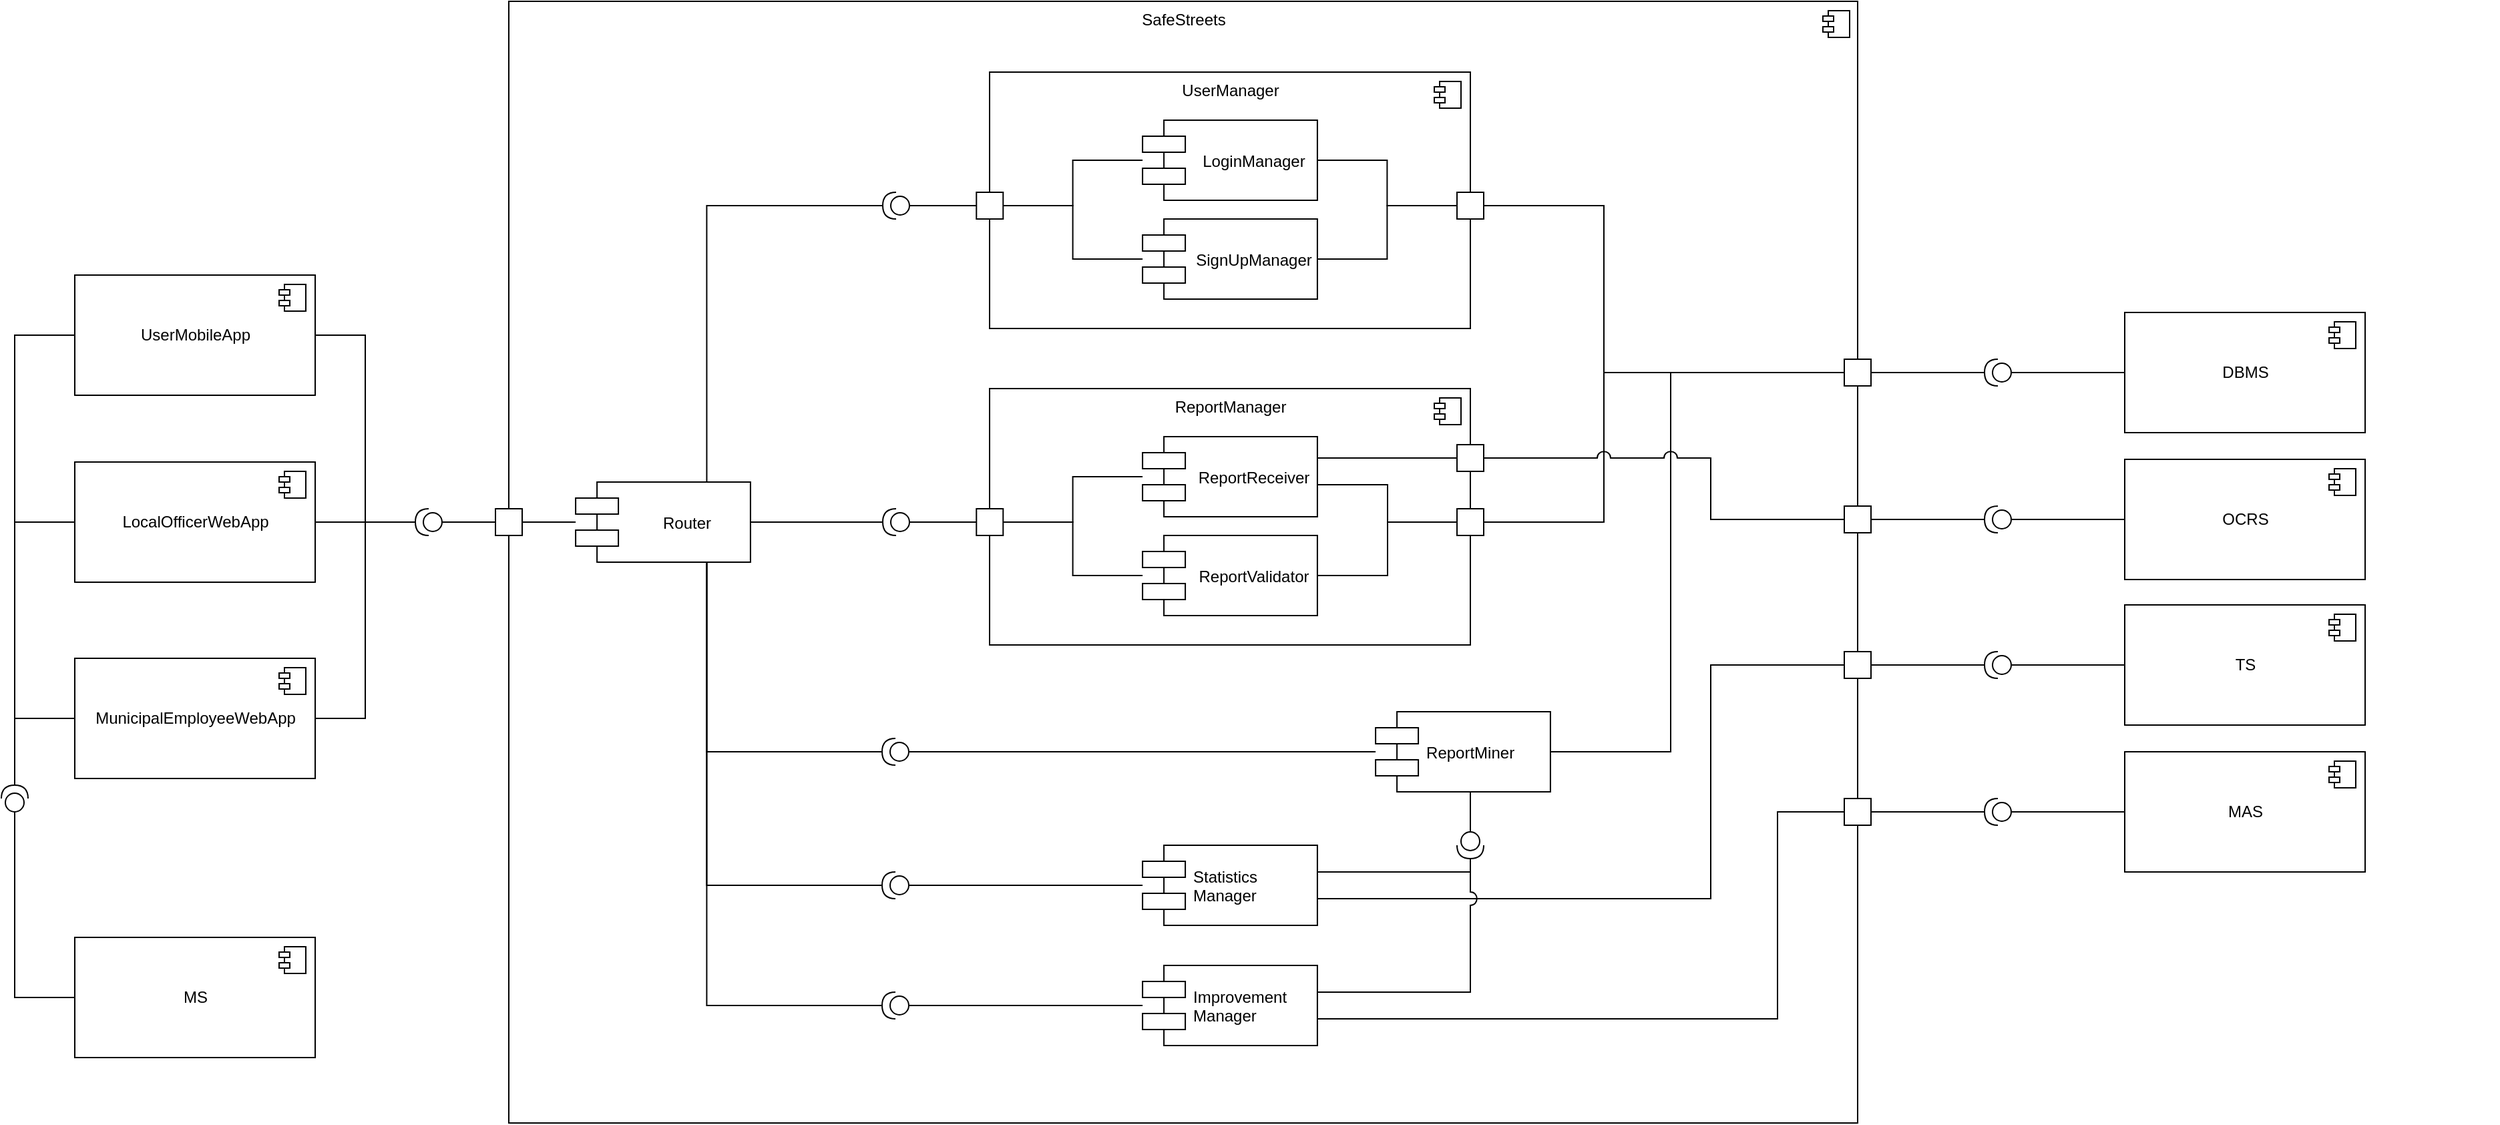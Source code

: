 <mxfile version="12.2.9" type="github" pages="1">
  <diagram id="ICdfpJFsuThwmuI50rdp" name="Page-1">
    <mxGraphModel dx="2416" dy="1314" grid="1" gridSize="10" guides="1" tooltips="1" connect="1" arrows="1" fold="1" page="1" pageScale="1" pageWidth="850" pageHeight="1100" math="0" shadow="0">
      <root>
        <mxCell id="0"/>
        <mxCell id="1" parent="0"/>
        <mxCell id="Rg6xezFzuOhrAB8FiAtQ-181" style="edgeStyle=orthogonalEdgeStyle;rounded=0;orthogonalLoop=1;jettySize=auto;html=1;entryX=1;entryY=0.5;entryDx=0;entryDy=0;entryPerimeter=0;endArrow=none;endFill=0;startArrow=none;startFill=0;exitX=1;exitY=0.5;exitDx=0;exitDy=0;" parent="1" source="f9F8cFvLClXmry9gnk70-10" target="Rg6xezFzuOhrAB8FiAtQ-190" edge="1">
          <mxGeometry relative="1" as="geometry">
            <mxPoint x="320" y="318" as="sourcePoint"/>
            <mxPoint x="460" y="433" as="targetPoint"/>
          </mxGeometry>
        </mxCell>
        <mxCell id="Rg6xezFzuOhrAB8FiAtQ-186" style="edgeStyle=orthogonalEdgeStyle;rounded=0;orthogonalLoop=1;jettySize=auto;html=1;entryX=1;entryY=0.5;entryDx=0;entryDy=0;entryPerimeter=0;startArrow=none;startFill=0;endArrow=none;endFill=0;exitX=1;exitY=0.5;exitDx=0;exitDy=0;" parent="1" source="f9F8cFvLClXmry9gnk70-13" target="Rg6xezFzuOhrAB8FiAtQ-190" edge="1">
          <mxGeometry relative="1" as="geometry">
            <mxPoint x="320" y="433" as="sourcePoint"/>
            <mxPoint x="460" y="433" as="targetPoint"/>
          </mxGeometry>
        </mxCell>
        <mxCell id="Rg6xezFzuOhrAB8FiAtQ-187" style="edgeStyle=orthogonalEdgeStyle;rounded=0;orthogonalLoop=1;jettySize=auto;html=1;entryX=1;entryY=0.5;entryDx=0;entryDy=0;entryPerimeter=0;startArrow=none;startFill=0;endArrow=none;endFill=0;exitX=1;exitY=0.5;exitDx=0;exitDy=0;" parent="1" source="f9F8cFvLClXmry9gnk70-15" target="Rg6xezFzuOhrAB8FiAtQ-190" edge="1">
          <mxGeometry relative="1" as="geometry">
            <mxPoint x="320" y="549" as="sourcePoint"/>
            <mxPoint x="460" y="433" as="targetPoint"/>
          </mxGeometry>
        </mxCell>
        <mxCell id="Rg6xezFzuOhrAB8FiAtQ-190" value="" style="shape=providedRequiredInterface;html=1;verticalLabelPosition=bottom;rotation=-180;" parent="1" vertex="1">
          <mxGeometry x="490" y="478" width="20" height="20" as="geometry"/>
        </mxCell>
        <mxCell id="f9F8cFvLClXmry9gnk70-8" value="SafeStreets" style="html=1;verticalAlign=top;" parent="1" vertex="1">
          <mxGeometry x="560" y="98" width="1010" height="840" as="geometry"/>
        </mxCell>
        <mxCell id="t4dxVVUfDJno4B-P36dR-26" style="edgeStyle=orthogonalEdgeStyle;rounded=0;orthogonalLoop=1;jettySize=auto;html=1;entryX=0;entryY=0.5;entryDx=0;entryDy=0;entryPerimeter=0;endArrow=none;endFill=0;" parent="1" source="t4dxVVUfDJno4B-P36dR-24" target="Rg6xezFzuOhrAB8FiAtQ-190" edge="1">
          <mxGeometry relative="1" as="geometry"/>
        </mxCell>
        <mxCell id="t4dxVVUfDJno4B-P36dR-24" value="" style="whiteSpace=wrap;html=1;aspect=fixed;" parent="1" vertex="1">
          <mxGeometry x="550" y="478" width="20" height="20" as="geometry"/>
        </mxCell>
        <mxCell id="t4dxVVUfDJno4B-P36dR-27" value="" style="shape=component;jettyWidth=8;jettyHeight=4;" parent="1" vertex="1">
          <mxGeometry x="1544" y="105" width="20" height="20" as="geometry">
            <mxPoint x="-27" y="7" as="offset"/>
          </mxGeometry>
        </mxCell>
        <mxCell id="t4dxVVUfDJno4B-P36dR-32" value="" style="group;verticalAlign=middle;" parent="1" vertex="1" connectable="0">
          <mxGeometry x="840" y="151" width="440" height="192" as="geometry"/>
        </mxCell>
        <mxCell id="t4dxVVUfDJno4B-P36dR-6" value="" style="shape=providedRequiredInterface;html=1;verticalLabelPosition=bottom;rotation=180;" parent="t4dxVVUfDJno4B-P36dR-32" vertex="1">
          <mxGeometry y="90" width="20" height="20" as="geometry"/>
        </mxCell>
        <mxCell id="t4dxVVUfDJno4B-P36dR-31" style="edgeStyle=orthogonalEdgeStyle;rounded=0;orthogonalLoop=1;jettySize=auto;html=1;entryX=0;entryY=0.5;entryDx=0;entryDy=0;entryPerimeter=0;endArrow=none;endFill=0;" parent="t4dxVVUfDJno4B-P36dR-32" source="t4dxVVUfDJno4B-P36dR-3" target="t4dxVVUfDJno4B-P36dR-6" edge="1">
          <mxGeometry relative="1" as="geometry"/>
        </mxCell>
        <mxCell id="t4dxVVUfDJno4B-P36dR-1" value="UserManager" style="html=1;verticalAlign=top;" parent="t4dxVVUfDJno4B-P36dR-32" vertex="1">
          <mxGeometry x="80" width="360" height="192" as="geometry"/>
        </mxCell>
        <mxCell id="t4dxVVUfDJno4B-P36dR-2" value="" style="shape=component;jettyWidth=8;jettyHeight=4;" parent="t4dxVVUfDJno4B-P36dR-32" vertex="1">
          <mxGeometry x="1" width="20" height="20" relative="1" as="geometry">
            <mxPoint x="-27" y="7" as="offset"/>
          </mxGeometry>
        </mxCell>
        <mxCell id="t4dxVVUfDJno4B-P36dR-4" style="edgeStyle=orthogonalEdgeStyle;rounded=0;orthogonalLoop=1;jettySize=auto;html=1;entryX=1;entryY=0.5;entryDx=0;entryDy=0;endArrow=none;endFill=0;" parent="t4dxVVUfDJno4B-P36dR-32" source="f9F8cFvLClXmry9gnk70-27" target="t4dxVVUfDJno4B-P36dR-3" edge="1">
          <mxGeometry relative="1" as="geometry"/>
        </mxCell>
        <mxCell id="f9F8cFvLClXmry9gnk70-27" value="LoginManager" style="shape=component;align=center;spacingLeft=36;" parent="t4dxVVUfDJno4B-P36dR-32" vertex="1">
          <mxGeometry x="194.545" y="36" width="130.909" height="60" as="geometry"/>
        </mxCell>
        <mxCell id="t4dxVVUfDJno4B-P36dR-5" style="edgeStyle=orthogonalEdgeStyle;rounded=0;orthogonalLoop=1;jettySize=auto;html=1;entryX=1;entryY=0.5;entryDx=0;entryDy=0;endArrow=none;endFill=0;" parent="t4dxVVUfDJno4B-P36dR-32" source="f9F8cFvLClXmry9gnk70-28" target="t4dxVVUfDJno4B-P36dR-3" edge="1">
          <mxGeometry relative="1" as="geometry"/>
        </mxCell>
        <mxCell id="f9F8cFvLClXmry9gnk70-28" value="SignUpManager" style="shape=component;align=center;spacingLeft=36;" parent="t4dxVVUfDJno4B-P36dR-32" vertex="1">
          <mxGeometry x="194.545" y="110" width="130.909" height="60" as="geometry"/>
        </mxCell>
        <mxCell id="t4dxVVUfDJno4B-P36dR-3" value="" style="whiteSpace=wrap;html=1;aspect=fixed;" parent="t4dxVVUfDJno4B-P36dR-32" vertex="1">
          <mxGeometry x="70.143" y="90" width="20" height="20" as="geometry"/>
        </mxCell>
        <mxCell id="t4dxVVUfDJno4B-P36dR-100" style="edgeStyle=orthogonalEdgeStyle;rounded=0;jumpStyle=none;orthogonalLoop=1;jettySize=auto;html=1;entryX=0;entryY=0.5;entryDx=0;entryDy=0;endArrow=none;endFill=0;" parent="1" source="t4dxVVUfDJno4B-P36dR-20" target="t4dxVVUfDJno4B-P36dR-28" edge="1">
          <mxGeometry relative="1" as="geometry">
            <Array as="points">
              <mxPoint x="1380" y="251"/>
              <mxPoint x="1380" y="376"/>
            </Array>
          </mxGeometry>
        </mxCell>
        <mxCell id="t4dxVVUfDJno4B-P36dR-20" value="" style="whiteSpace=wrap;html=1;aspect=fixed;" parent="1" vertex="1">
          <mxGeometry x="1270" y="241" width="20" height="20" as="geometry"/>
        </mxCell>
        <mxCell id="t4dxVVUfDJno4B-P36dR-21" style="edgeStyle=orthogonalEdgeStyle;rounded=0;orthogonalLoop=1;jettySize=auto;html=1;entryX=0;entryY=0.5;entryDx=0;entryDy=0;endArrow=none;endFill=0;" parent="1" source="f9F8cFvLClXmry9gnk70-27" target="t4dxVVUfDJno4B-P36dR-20" edge="1">
          <mxGeometry relative="1" as="geometry"/>
        </mxCell>
        <mxCell id="t4dxVVUfDJno4B-P36dR-22" style="edgeStyle=orthogonalEdgeStyle;rounded=0;orthogonalLoop=1;jettySize=auto;html=1;entryX=0;entryY=0.5;entryDx=0;entryDy=0;endArrow=none;endFill=0;" parent="1" source="f9F8cFvLClXmry9gnk70-28" target="t4dxVVUfDJno4B-P36dR-20" edge="1">
          <mxGeometry relative="1" as="geometry"/>
        </mxCell>
        <mxCell id="t4dxVVUfDJno4B-P36dR-93" style="edgeStyle=orthogonalEdgeStyle;rounded=0;orthogonalLoop=1;jettySize=auto;html=1;entryX=0;entryY=0.5;entryDx=0;entryDy=0;endArrow=none;endFill=0;" parent="1" source="t4dxVVUfDJno4B-P36dR-88" target="t4dxVVUfDJno4B-P36dR-92" edge="1">
          <mxGeometry relative="1" as="geometry"/>
        </mxCell>
        <mxCell id="t4dxVVUfDJno4B-P36dR-94" style="edgeStyle=orthogonalEdgeStyle;rounded=0;orthogonalLoop=1;jettySize=auto;html=1;entryX=0;entryY=0.5;entryDx=0;entryDy=0;endArrow=none;endFill=0;" parent="1" source="t4dxVVUfDJno4B-P36dR-90" target="t4dxVVUfDJno4B-P36dR-92" edge="1">
          <mxGeometry relative="1" as="geometry"/>
        </mxCell>
        <mxCell id="t4dxVVUfDJno4B-P36dR-120" style="edgeStyle=orthogonalEdgeStyle;rounded=0;jumpStyle=none;orthogonalLoop=1;jettySize=auto;html=1;entryX=1;entryY=0.5;entryDx=0;entryDy=0;endArrow=none;endFill=0;" parent="1" source="t4dxVVUfDJno4B-P36dR-83" target="t4dxVVUfDJno4B-P36dR-103" edge="1">
          <mxGeometry relative="1" as="geometry"/>
        </mxCell>
        <mxCell id="t4dxVVUfDJno4B-P36dR-83" value="" style="shape=providedRequiredInterface;html=1;verticalLabelPosition=bottom;rotation=180;" parent="1" vertex="1">
          <mxGeometry x="840" y="478" width="20" height="20" as="geometry"/>
        </mxCell>
        <mxCell id="t4dxVVUfDJno4B-P36dR-84" style="edgeStyle=orthogonalEdgeStyle;rounded=0;orthogonalLoop=1;jettySize=auto;html=1;entryX=0;entryY=0.5;entryDx=0;entryDy=0;entryPerimeter=0;endArrow=none;endFill=0;" parent="1" source="t4dxVVUfDJno4B-P36dR-91" target="t4dxVVUfDJno4B-P36dR-83" edge="1">
          <mxGeometry relative="1" as="geometry"/>
        </mxCell>
        <mxCell id="t4dxVVUfDJno4B-P36dR-85" value="ReportManager" style="html=1;verticalAlign=top;" parent="1" vertex="1">
          <mxGeometry x="920" y="388" width="360" height="192" as="geometry"/>
        </mxCell>
        <mxCell id="t4dxVVUfDJno4B-P36dR-86" value="" style="shape=component;jettyWidth=8;jettyHeight=4;" parent="t4dxVVUfDJno4B-P36dR-85" vertex="1">
          <mxGeometry x="1" width="20" height="20" relative="1" as="geometry">
            <mxPoint x="-27" y="7" as="offset"/>
          </mxGeometry>
        </mxCell>
        <mxCell id="t4dxVVUfDJno4B-P36dR-87" style="edgeStyle=orthogonalEdgeStyle;rounded=0;orthogonalLoop=1;jettySize=auto;html=1;entryX=1;entryY=0.5;entryDx=0;entryDy=0;endArrow=none;endFill=0;" parent="t4dxVVUfDJno4B-P36dR-85" source="t4dxVVUfDJno4B-P36dR-88" target="t4dxVVUfDJno4B-P36dR-91" edge="1">
          <mxGeometry relative="1" as="geometry"/>
        </mxCell>
        <mxCell id="t4dxVVUfDJno4B-P36dR-88" value="ReportReceiver" style="shape=component;align=center;spacingLeft=36;" parent="t4dxVVUfDJno4B-P36dR-85" vertex="1">
          <mxGeometry x="114.545" y="36" width="130.909" height="60" as="geometry"/>
        </mxCell>
        <mxCell id="t4dxVVUfDJno4B-P36dR-89" style="edgeStyle=orthogonalEdgeStyle;rounded=0;orthogonalLoop=1;jettySize=auto;html=1;entryX=1;entryY=0.5;entryDx=0;entryDy=0;endArrow=none;endFill=0;" parent="t4dxVVUfDJno4B-P36dR-85" source="t4dxVVUfDJno4B-P36dR-90" target="t4dxVVUfDJno4B-P36dR-91" edge="1">
          <mxGeometry relative="1" as="geometry"/>
        </mxCell>
        <mxCell id="t4dxVVUfDJno4B-P36dR-90" value="ReportValidator" style="shape=component;align=center;spacingLeft=36;" parent="t4dxVVUfDJno4B-P36dR-85" vertex="1">
          <mxGeometry x="114.545" y="110" width="130.909" height="60" as="geometry"/>
        </mxCell>
        <mxCell id="t4dxVVUfDJno4B-P36dR-91" value="" style="whiteSpace=wrap;html=1;aspect=fixed;" parent="t4dxVVUfDJno4B-P36dR-85" vertex="1">
          <mxGeometry x="-9.857" y="90" width="20" height="20" as="geometry"/>
        </mxCell>
        <mxCell id="t4dxVVUfDJno4B-P36dR-101" style="edgeStyle=orthogonalEdgeStyle;rounded=0;jumpStyle=none;orthogonalLoop=1;jettySize=auto;html=1;entryX=0;entryY=0.5;entryDx=0;entryDy=0;endArrow=none;endFill=0;" parent="1" source="t4dxVVUfDJno4B-P36dR-92" target="t4dxVVUfDJno4B-P36dR-28" edge="1">
          <mxGeometry relative="1" as="geometry">
            <Array as="points">
              <mxPoint x="1380" y="488"/>
              <mxPoint x="1380" y="376"/>
            </Array>
          </mxGeometry>
        </mxCell>
        <mxCell id="t4dxVVUfDJno4B-P36dR-92" value="" style="whiteSpace=wrap;html=1;aspect=fixed;" parent="1" vertex="1">
          <mxGeometry x="1270" y="478" width="20" height="20" as="geometry"/>
        </mxCell>
        <mxCell id="t4dxVVUfDJno4B-P36dR-96" style="edgeStyle=orthogonalEdgeStyle;rounded=0;jumpStyle=none;orthogonalLoop=1;jettySize=auto;html=1;entryX=0;entryY=0.5;entryDx=0;entryDy=0;endArrow=none;endFill=0;" parent="1" source="t4dxVVUfDJno4B-P36dR-88" target="t4dxVVUfDJno4B-P36dR-92" edge="1">
          <mxGeometry relative="1" as="geometry">
            <Array as="points">
              <mxPoint x="1218" y="460"/>
              <mxPoint x="1218" y="488"/>
            </Array>
          </mxGeometry>
        </mxCell>
        <mxCell id="t4dxVVUfDJno4B-P36dR-97" style="edgeStyle=orthogonalEdgeStyle;rounded=0;jumpStyle=none;orthogonalLoop=1;jettySize=auto;html=1;entryX=0;entryY=0.5;entryDx=0;entryDy=0;endArrow=none;endFill=0;" parent="1" source="t4dxVVUfDJno4B-P36dR-90" target="t4dxVVUfDJno4B-P36dR-92" edge="1">
          <mxGeometry relative="1" as="geometry">
            <Array as="points">
              <mxPoint x="1218" y="528"/>
              <mxPoint x="1218" y="488"/>
            </Array>
          </mxGeometry>
        </mxCell>
        <mxCell id="t4dxVVUfDJno4B-P36dR-111" style="edgeStyle=orthogonalEdgeStyle;rounded=0;jumpStyle=none;orthogonalLoop=1;jettySize=auto;html=1;entryX=0;entryY=0.5;entryDx=0;entryDy=0;entryPerimeter=0;endArrow=none;endFill=0;" parent="1" source="t4dxVVUfDJno4B-P36dR-102" target="t4dxVVUfDJno4B-P36dR-109" edge="1">
          <mxGeometry relative="1" as="geometry"/>
        </mxCell>
        <mxCell id="t4dxVVUfDJno4B-P36dR-144" style="edgeStyle=orthogonalEdgeStyle;rounded=0;jumpStyle=none;orthogonalLoop=1;jettySize=auto;html=1;entryX=0;entryY=0.5;entryDx=0;entryDy=0;entryPerimeter=0;endArrow=none;endFill=0;" parent="1" source="t4dxVVUfDJno4B-P36dR-102" target="t4dxVVUfDJno4B-P36dR-134" edge="1">
          <mxGeometry relative="1" as="geometry">
            <Array as="points">
              <mxPoint x="1280" y="700"/>
              <mxPoint x="1280" y="700"/>
            </Array>
          </mxGeometry>
        </mxCell>
        <mxCell id="vVOoSJQ18AsgOmNY7wzu-1" style="edgeStyle=orthogonalEdgeStyle;rounded=0;orthogonalLoop=1;jettySize=auto;html=1;entryX=0;entryY=0.5;entryDx=0;entryDy=0;endArrow=none;endFill=0;" parent="1" source="t4dxVVUfDJno4B-P36dR-102" target="t4dxVVUfDJno4B-P36dR-28" edge="1">
          <mxGeometry relative="1" as="geometry">
            <Array as="points">
              <mxPoint x="1430" y="660"/>
              <mxPoint x="1430" y="376"/>
            </Array>
          </mxGeometry>
        </mxCell>
        <mxCell id="t4dxVVUfDJno4B-P36dR-102" value="ReportMiner" style="shape=component;align=left;spacingLeft=36;" parent="1" vertex="1">
          <mxGeometry x="1209.045" y="630" width="130.909" height="60" as="geometry"/>
        </mxCell>
        <mxCell id="t4dxVVUfDJno4B-P36dR-105" style="edgeStyle=orthogonalEdgeStyle;rounded=0;jumpStyle=none;orthogonalLoop=1;jettySize=auto;html=1;entryX=1;entryY=0.5;entryDx=0;entryDy=0;endArrow=none;endFill=0;" parent="1" source="t4dxVVUfDJno4B-P36dR-103" target="t4dxVVUfDJno4B-P36dR-24" edge="1">
          <mxGeometry relative="1" as="geometry"/>
        </mxCell>
        <mxCell id="t4dxVVUfDJno4B-P36dR-103" value="Router" style="shape=component;align=center;spacingLeft=36;" parent="1" vertex="1">
          <mxGeometry x="610.045" y="458" width="130.909" height="60" as="geometry"/>
        </mxCell>
        <mxCell id="t4dxVVUfDJno4B-P36dR-112" style="edgeStyle=orthogonalEdgeStyle;rounded=0;jumpStyle=none;orthogonalLoop=1;jettySize=auto;html=1;entryX=0;entryY=0.5;entryDx=0;entryDy=0;entryPerimeter=0;endArrow=none;endFill=0;" parent="1" source="t4dxVVUfDJno4B-P36dR-104" target="t4dxVVUfDJno4B-P36dR-110" edge="1">
          <mxGeometry relative="1" as="geometry"/>
        </mxCell>
        <mxCell id="t4dxVVUfDJno4B-P36dR-139" style="edgeStyle=orthogonalEdgeStyle;rounded=0;jumpStyle=none;orthogonalLoop=1;jettySize=auto;html=1;entryX=1;entryY=0.5;entryDx=0;entryDy=0;entryPerimeter=0;endArrow=none;endFill=0;" parent="1" source="t4dxVVUfDJno4B-P36dR-104" target="t4dxVVUfDJno4B-P36dR-134" edge="1">
          <mxGeometry relative="1" as="geometry">
            <Array as="points">
              <mxPoint x="1280" y="750"/>
            </Array>
          </mxGeometry>
        </mxCell>
        <mxCell id="t4dxVVUfDJno4B-P36dR-150" style="edgeStyle=orthogonalEdgeStyle;rounded=0;jumpStyle=arc;jumpSize=10;orthogonalLoop=1;jettySize=auto;html=1;entryX=0;entryY=0.5;entryDx=0;entryDy=0;endArrow=none;endFill=0;" parent="1" source="t4dxVVUfDJno4B-P36dR-104" target="t4dxVVUfDJno4B-P36dR-53" edge="1">
          <mxGeometry relative="1" as="geometry">
            <Array as="points">
              <mxPoint x="1460" y="770"/>
              <mxPoint x="1460" y="595"/>
            </Array>
          </mxGeometry>
        </mxCell>
        <mxCell id="t4dxVVUfDJno4B-P36dR-104" value="Statistics&#xa;Manager" style="shape=component;align=left;spacingLeft=36;" parent="1" vertex="1">
          <mxGeometry x="1034.545" y="730" width="130.909" height="60" as="geometry"/>
        </mxCell>
        <mxCell id="t4dxVVUfDJno4B-P36dR-127" style="edgeStyle=orthogonalEdgeStyle;rounded=0;jumpStyle=none;orthogonalLoop=1;jettySize=auto;html=1;entryX=0.75;entryY=1;entryDx=0;entryDy=0;endArrow=none;endFill=0;" parent="1" source="t4dxVVUfDJno4B-P36dR-109" target="t4dxVVUfDJno4B-P36dR-103" edge="1">
          <mxGeometry relative="1" as="geometry"/>
        </mxCell>
        <mxCell id="t4dxVVUfDJno4B-P36dR-109" value="" style="shape=providedRequiredInterface;html=1;verticalLabelPosition=bottom;rotation=180;" parent="1" vertex="1">
          <mxGeometry x="839.5" y="650" width="20" height="20" as="geometry"/>
        </mxCell>
        <mxCell id="t4dxVVUfDJno4B-P36dR-122" style="edgeStyle=orthogonalEdgeStyle;rounded=0;jumpStyle=none;orthogonalLoop=1;jettySize=auto;html=1;endArrow=none;endFill=0;entryX=0.75;entryY=1;entryDx=0;entryDy=0;" parent="1" source="t4dxVVUfDJno4B-P36dR-110" target="t4dxVVUfDJno4B-P36dR-103" edge="1">
          <mxGeometry relative="1" as="geometry"/>
        </mxCell>
        <mxCell id="t4dxVVUfDJno4B-P36dR-110" value="" style="shape=providedRequiredInterface;html=1;verticalLabelPosition=bottom;rotation=180;" parent="1" vertex="1">
          <mxGeometry x="839.5" y="750" width="20" height="20" as="geometry"/>
        </mxCell>
        <mxCell id="t4dxVVUfDJno4B-P36dR-119" style="edgeStyle=orthogonalEdgeStyle;rounded=0;jumpStyle=none;orthogonalLoop=1;jettySize=auto;html=1;entryX=0.75;entryY=0;entryDx=0;entryDy=0;endArrow=none;endFill=0;" parent="1" source="t4dxVVUfDJno4B-P36dR-6" target="t4dxVVUfDJno4B-P36dR-103" edge="1">
          <mxGeometry relative="1" as="geometry"/>
        </mxCell>
        <mxCell id="t4dxVVUfDJno4B-P36dR-125" style="edgeStyle=orthogonalEdgeStyle;rounded=0;jumpStyle=none;orthogonalLoop=1;jettySize=auto;html=1;entryX=0;entryY=0.5;entryDx=0;entryDy=0;entryPerimeter=0;endArrow=none;endFill=0;" parent="1" source="t4dxVVUfDJno4B-P36dR-123" target="t4dxVVUfDJno4B-P36dR-124" edge="1">
          <mxGeometry relative="1" as="geometry"/>
        </mxCell>
        <mxCell id="t4dxVVUfDJno4B-P36dR-140" style="edgeStyle=orthogonalEdgeStyle;rounded=0;jumpStyle=arc;orthogonalLoop=1;jettySize=auto;html=1;entryX=1;entryY=0.5;entryDx=0;entryDy=0;entryPerimeter=0;endArrow=none;endFill=0;jumpSize=10;" parent="1" source="t4dxVVUfDJno4B-P36dR-123" target="t4dxVVUfDJno4B-P36dR-134" edge="1">
          <mxGeometry relative="1" as="geometry">
            <Array as="points">
              <mxPoint x="1280" y="840"/>
            </Array>
          </mxGeometry>
        </mxCell>
        <mxCell id="t4dxVVUfDJno4B-P36dR-153" style="edgeStyle=orthogonalEdgeStyle;rounded=0;jumpStyle=arc;jumpSize=10;orthogonalLoop=1;jettySize=auto;html=1;entryX=0;entryY=0.5;entryDx=0;entryDy=0;endArrow=none;endFill=0;" parent="1" source="t4dxVVUfDJno4B-P36dR-123" target="t4dxVVUfDJno4B-P36dR-47" edge="1">
          <mxGeometry relative="1" as="geometry">
            <Array as="points">
              <mxPoint x="1510" y="860"/>
              <mxPoint x="1510" y="705"/>
            </Array>
          </mxGeometry>
        </mxCell>
        <mxCell id="t4dxVVUfDJno4B-P36dR-123" value="Improvement&#xa;Manager" style="shape=component;align=left;spacingLeft=36;" parent="1" vertex="1">
          <mxGeometry x="1034.545" y="820" width="130.909" height="60" as="geometry"/>
        </mxCell>
        <mxCell id="t4dxVVUfDJno4B-P36dR-126" style="edgeStyle=orthogonalEdgeStyle;rounded=0;jumpStyle=none;orthogonalLoop=1;jettySize=auto;html=1;entryX=0.75;entryY=1;entryDx=0;entryDy=0;endArrow=none;endFill=0;" parent="1" source="t4dxVVUfDJno4B-P36dR-124" target="t4dxVVUfDJno4B-P36dR-103" edge="1">
          <mxGeometry relative="1" as="geometry"/>
        </mxCell>
        <mxCell id="t4dxVVUfDJno4B-P36dR-124" value="" style="shape=providedRequiredInterface;html=1;verticalLabelPosition=bottom;rotation=180;" parent="1" vertex="1">
          <mxGeometry x="839.5" y="840" width="20" height="20" as="geometry"/>
        </mxCell>
        <mxCell id="t4dxVVUfDJno4B-P36dR-134" value="" style="shape=providedRequiredInterface;html=1;verticalLabelPosition=bottom;rotation=90;" parent="1" vertex="1">
          <mxGeometry x="1270" y="720" width="20" height="20" as="geometry"/>
        </mxCell>
        <mxCell id="t4dxVVUfDJno4B-P36dR-148" style="edgeStyle=orthogonalEdgeStyle;rounded=0;jumpStyle=arc;orthogonalLoop=1;jettySize=auto;html=1;entryX=0;entryY=0.5;entryDx=0;entryDy=0;endArrow=none;endFill=0;jumpSize=10;" parent="1" source="t4dxVVUfDJno4B-P36dR-146" target="t4dxVVUfDJno4B-P36dR-41" edge="1">
          <mxGeometry relative="1" as="geometry">
            <Array as="points">
              <mxPoint x="1460" y="440"/>
              <mxPoint x="1460" y="486"/>
            </Array>
          </mxGeometry>
        </mxCell>
        <mxCell id="t4dxVVUfDJno4B-P36dR-146" value="" style="whiteSpace=wrap;html=1;aspect=fixed;" parent="1" vertex="1">
          <mxGeometry x="1270" y="430" width="20" height="20" as="geometry"/>
        </mxCell>
        <mxCell id="t4dxVVUfDJno4B-P36dR-147" style="edgeStyle=orthogonalEdgeStyle;rounded=0;jumpStyle=none;orthogonalLoop=1;jettySize=auto;html=1;entryX=0;entryY=0.5;entryDx=0;entryDy=0;endArrow=none;endFill=0;" parent="1" source="t4dxVVUfDJno4B-P36dR-88" target="t4dxVVUfDJno4B-P36dR-146" edge="1">
          <mxGeometry relative="1" as="geometry">
            <Array as="points">
              <mxPoint x="1200" y="440"/>
              <mxPoint x="1200" y="440"/>
            </Array>
          </mxGeometry>
        </mxCell>
        <mxCell id="f9F8cFvLClXmry9gnk70-32" value="DBMS" style="html=1;align=center;" parent="1" vertex="1">
          <mxGeometry x="1770" y="331" width="180" height="90" as="geometry"/>
        </mxCell>
        <mxCell id="f9F8cFvLClXmry9gnk70-33" value="" style="shape=component;jettyWidth=8;jettyHeight=4;" parent="f9F8cFvLClXmry9gnk70-32" vertex="1">
          <mxGeometry x="1" width="20" height="20" relative="1" as="geometry">
            <mxPoint x="-27" y="7" as="offset"/>
          </mxGeometry>
        </mxCell>
        <mxCell id="Rg6xezFzuOhrAB8FiAtQ-212" value="" style="shape=providedRequiredInterface;html=1;verticalLabelPosition=bottom;fontSize=8;align=center;rotation=180;" parent="1" vertex="1">
          <mxGeometry x="1665" y="366" width="20" height="20" as="geometry"/>
        </mxCell>
        <mxCell id="Rg6xezFzuOhrAB8FiAtQ-210" style="edgeStyle=orthogonalEdgeStyle;rounded=0;orthogonalLoop=1;jettySize=auto;html=1;entryX=0;entryY=0.5;entryDx=0;entryDy=0;entryPerimeter=0;startArrow=none;startFill=0;endArrow=none;endFill=0;fontSize=8;exitX=0;exitY=0.5;exitDx=0;exitDy=0;" parent="1" source="f9F8cFvLClXmry9gnk70-32" target="Rg6xezFzuOhrAB8FiAtQ-212" edge="1">
          <mxGeometry relative="1" as="geometry">
            <mxPoint x="2085" y="376.667" as="sourcePoint"/>
          </mxGeometry>
        </mxCell>
        <mxCell id="t4dxVVUfDJno4B-P36dR-28" value="" style="whiteSpace=wrap;html=1;aspect=fixed;" parent="1" vertex="1">
          <mxGeometry x="1560" y="366" width="20" height="20" as="geometry"/>
        </mxCell>
        <mxCell id="t4dxVVUfDJno4B-P36dR-34" style="edgeStyle=orthogonalEdgeStyle;rounded=0;orthogonalLoop=1;jettySize=auto;html=1;entryX=1;entryY=0.5;entryDx=0;entryDy=0;endArrow=none;endFill=0;" parent="1" source="Rg6xezFzuOhrAB8FiAtQ-212" target="t4dxVVUfDJno4B-P36dR-28" edge="1">
          <mxGeometry relative="1" as="geometry"/>
        </mxCell>
        <mxCell id="t4dxVVUfDJno4B-P36dR-37" value="OCRS" style="html=1;align=center;" parent="1" vertex="1">
          <mxGeometry x="1770" y="441" width="180" height="90" as="geometry"/>
        </mxCell>
        <mxCell id="t4dxVVUfDJno4B-P36dR-38" value="" style="shape=component;jettyWidth=8;jettyHeight=4;" parent="t4dxVVUfDJno4B-P36dR-37" vertex="1">
          <mxGeometry x="1" width="20" height="20" relative="1" as="geometry">
            <mxPoint x="-27" y="7" as="offset"/>
          </mxGeometry>
        </mxCell>
        <mxCell id="t4dxVVUfDJno4B-P36dR-40" value="" style="shape=providedRequiredInterface;html=1;verticalLabelPosition=bottom;fontSize=8;align=center;rotation=180;" parent="1" vertex="1">
          <mxGeometry x="1665" y="476" width="20" height="20" as="geometry"/>
        </mxCell>
        <mxCell id="t4dxVVUfDJno4B-P36dR-36" style="edgeStyle=orthogonalEdgeStyle;rounded=0;orthogonalLoop=1;jettySize=auto;html=1;entryX=0;entryY=0.5;entryDx=0;entryDy=0;entryPerimeter=0;startArrow=none;startFill=0;endArrow=none;endFill=0;fontSize=8;exitX=0;exitY=0.5;exitDx=0;exitDy=0;" parent="1" source="t4dxVVUfDJno4B-P36dR-37" target="t4dxVVUfDJno4B-P36dR-40" edge="1">
          <mxGeometry relative="1" as="geometry">
            <mxPoint x="2125" y="486.667" as="sourcePoint"/>
          </mxGeometry>
        </mxCell>
        <mxCell id="t4dxVVUfDJno4B-P36dR-41" value="" style="whiteSpace=wrap;html=1;aspect=fixed;" parent="1" vertex="1">
          <mxGeometry x="1560" y="476" width="20" height="20" as="geometry"/>
        </mxCell>
        <mxCell id="t4dxVVUfDJno4B-P36dR-39" style="edgeStyle=orthogonalEdgeStyle;rounded=0;orthogonalLoop=1;jettySize=auto;html=1;entryX=1;entryY=0.5;entryDx=0;entryDy=0;endArrow=none;endFill=0;" parent="1" source="t4dxVVUfDJno4B-P36dR-40" target="t4dxVVUfDJno4B-P36dR-41" edge="1">
          <mxGeometry relative="1" as="geometry"/>
        </mxCell>
        <mxCell id="t4dxVVUfDJno4B-P36dR-152" value="" style="group" parent="1" vertex="1" connectable="0">
          <mxGeometry x="1560" y="660" width="490" height="90" as="geometry"/>
        </mxCell>
        <mxCell id="t4dxVVUfDJno4B-P36dR-43" value="MAS" style="html=1;align=center;" parent="t4dxVVUfDJno4B-P36dR-152" vertex="1">
          <mxGeometry x="210" width="180" height="90" as="geometry"/>
        </mxCell>
        <mxCell id="t4dxVVUfDJno4B-P36dR-44" value="" style="shape=component;jettyWidth=8;jettyHeight=4;" parent="t4dxVVUfDJno4B-P36dR-43" vertex="1">
          <mxGeometry x="1" width="20" height="20" relative="1" as="geometry">
            <mxPoint x="-27" y="7" as="offset"/>
          </mxGeometry>
        </mxCell>
        <mxCell id="t4dxVVUfDJno4B-P36dR-46" value="" style="shape=providedRequiredInterface;html=1;verticalLabelPosition=bottom;fontSize=8;align=center;rotation=180;" parent="t4dxVVUfDJno4B-P36dR-152" vertex="1">
          <mxGeometry x="105" y="35" width="20" height="20" as="geometry"/>
        </mxCell>
        <mxCell id="t4dxVVUfDJno4B-P36dR-42" style="edgeStyle=orthogonalEdgeStyle;rounded=0;orthogonalLoop=1;jettySize=auto;html=1;entryX=0;entryY=0.5;entryDx=0;entryDy=0;entryPerimeter=0;startArrow=none;startFill=0;endArrow=none;endFill=0;fontSize=8;exitX=0;exitY=0.5;exitDx=0;exitDy=0;" parent="t4dxVVUfDJno4B-P36dR-152" source="t4dxVVUfDJno4B-P36dR-43" target="t4dxVVUfDJno4B-P36dR-46" edge="1">
          <mxGeometry relative="1" as="geometry">
            <mxPoint x="565" y="85.667" as="sourcePoint"/>
          </mxGeometry>
        </mxCell>
        <mxCell id="t4dxVVUfDJno4B-P36dR-47" value="" style="whiteSpace=wrap;html=1;aspect=fixed;" parent="t4dxVVUfDJno4B-P36dR-152" vertex="1">
          <mxGeometry y="35" width="20" height="20" as="geometry"/>
        </mxCell>
        <mxCell id="t4dxVVUfDJno4B-P36dR-45" style="edgeStyle=orthogonalEdgeStyle;rounded=0;orthogonalLoop=1;jettySize=auto;html=1;entryX=1;entryY=0.5;entryDx=0;entryDy=0;endArrow=none;endFill=0;" parent="t4dxVVUfDJno4B-P36dR-152" source="t4dxVVUfDJno4B-P36dR-46" target="t4dxVVUfDJno4B-P36dR-47" edge="1">
          <mxGeometry relative="1" as="geometry"/>
        </mxCell>
        <mxCell id="t4dxVVUfDJno4B-P36dR-49" value="TS" style="html=1;align=center;" parent="1" vertex="1">
          <mxGeometry x="1770" y="550" width="180" height="90" as="geometry"/>
        </mxCell>
        <mxCell id="t4dxVVUfDJno4B-P36dR-50" value="" style="shape=component;jettyWidth=8;jettyHeight=4;" parent="t4dxVVUfDJno4B-P36dR-49" vertex="1">
          <mxGeometry x="1" width="20" height="20" relative="1" as="geometry">
            <mxPoint x="-27" y="7" as="offset"/>
          </mxGeometry>
        </mxCell>
        <mxCell id="t4dxVVUfDJno4B-P36dR-52" value="" style="shape=providedRequiredInterface;html=1;verticalLabelPosition=bottom;fontSize=8;align=center;rotation=180;" parent="1" vertex="1">
          <mxGeometry x="1665" y="585" width="20" height="20" as="geometry"/>
        </mxCell>
        <mxCell id="t4dxVVUfDJno4B-P36dR-48" style="edgeStyle=orthogonalEdgeStyle;rounded=0;orthogonalLoop=1;jettySize=auto;html=1;entryX=0;entryY=0.5;entryDx=0;entryDy=0;entryPerimeter=0;startArrow=none;startFill=0;endArrow=none;endFill=0;fontSize=8;exitX=0;exitY=0.5;exitDx=0;exitDy=0;" parent="1" source="t4dxVVUfDJno4B-P36dR-49" target="t4dxVVUfDJno4B-P36dR-52" edge="1">
          <mxGeometry relative="1" as="geometry">
            <mxPoint x="2135" y="663.667" as="sourcePoint"/>
          </mxGeometry>
        </mxCell>
        <mxCell id="t4dxVVUfDJno4B-P36dR-53" value="" style="whiteSpace=wrap;html=1;aspect=fixed;" parent="1" vertex="1">
          <mxGeometry x="1560" y="585" width="20" height="20" as="geometry"/>
        </mxCell>
        <mxCell id="t4dxVVUfDJno4B-P36dR-51" style="edgeStyle=orthogonalEdgeStyle;rounded=0;orthogonalLoop=1;jettySize=auto;html=1;entryX=1;entryY=0.5;entryDx=0;entryDy=0;endArrow=none;endFill=0;" parent="1" source="t4dxVVUfDJno4B-P36dR-52" target="t4dxVVUfDJno4B-P36dR-53" edge="1">
          <mxGeometry relative="1" as="geometry"/>
        </mxCell>
        <mxCell id="Rg6xezFzuOhrAB8FiAtQ-204" value="" style="shape=providedRequiredInterface;html=1;verticalLabelPosition=bottom;fontSize=8;align=center;rotation=-90;" parent="1" vertex="1">
          <mxGeometry x="180" y="685" width="20" height="20" as="geometry"/>
        </mxCell>
        <mxCell id="f9F8cFvLClXmry9gnk70-10" value="UserMobileApp" style="html=1;align=center;" parent="1" vertex="1">
          <mxGeometry x="235" y="303" width="180" height="90" as="geometry"/>
        </mxCell>
        <mxCell id="f9F8cFvLClXmry9gnk70-11" value="" style="shape=component;jettyWidth=8;jettyHeight=4;align=center;" parent="f9F8cFvLClXmry9gnk70-10" vertex="1">
          <mxGeometry x="1" width="20" height="20" relative="1" as="geometry">
            <mxPoint x="-27" y="7" as="offset"/>
          </mxGeometry>
        </mxCell>
        <mxCell id="Rg6xezFzuOhrAB8FiAtQ-207" style="edgeStyle=orthogonalEdgeStyle;rounded=0;orthogonalLoop=1;jettySize=auto;html=1;entryX=1;entryY=0.5;entryDx=0;entryDy=0;entryPerimeter=0;startArrow=none;startFill=0;endArrow=none;endFill=0;fontSize=8;exitX=0;exitY=0.5;exitDx=0;exitDy=0;" parent="1" source="f9F8cFvLClXmry9gnk70-10" target="Rg6xezFzuOhrAB8FiAtQ-204" edge="1">
          <mxGeometry relative="1" as="geometry">
            <mxPoint x="250" y="372" as="sourcePoint"/>
          </mxGeometry>
        </mxCell>
        <mxCell id="f9F8cFvLClXmry9gnk70-12" value="&lt;span style=&quot;color: rgba(0 , 0 , 0 , 0) ; font-family: monospace ; font-size: 0px&quot;&gt;%3CmxGraphModel%3E%3Croot%3E%3CmxCell%20id%3D%220%22%2F%3E%3CmxCell%20id%3D%221%22%20parent%3D%220%22%2F%3E%3CmxCell%20id%3D%222%22%20value%3D%22%26amp%3Blaquo%3BAnnotation%26amp%3Braquo%3B%26lt%3Bbr%2F%26gt%3B%26lt%3Bb%26gt%3BComponent%26lt%3B%2Fb%26gt%3B%22%20style%3D%22html%3D1%3B%22%20vertex%3D%221%22%20parent%3D%221%22%3E%3CmxGeometry%20x%3D%22155%22%20y%3D%22270%22%20width%3D%22180%22%20height%3D%2290%22%20as%3D%22geometry%22%2F%3E%3C%2FmxCell%3E%3CmxCell%20id%3D%223%22%20value%3D%22%22%20style%3D%22shape%3Dcomponent%3BjettyWidth%3D8%3BjettyHeight%3D4%3B%22%20vertex%3D%221%22%20parent%3D%222%22%3E%3CmxGeometry%20x%3D%221%22%20width%3D%2220%22%20height%3D%2220%22%20relative%3D%221%22%20as%3D%22geometry%22%3E%3CmxPoint%20x%3D%22-27%22%20y%3D%227%22%20as%3D%22offset%22%2F%3E%3C%2FmxGeometry%3E%3C%2FmxCell%3E%3C%2Froot%3E%3C%2FmxGraphModel%3E&lt;/span&gt;" style="text;html=1;resizable=0;points=[];autosize=1;align=center;verticalAlign=top;spacingTop=-4;" parent="1" vertex="1">
          <mxGeometry x="249" y="597" width="20" height="20" as="geometry"/>
        </mxCell>
        <mxCell id="f9F8cFvLClXmry9gnk70-13" value="LocalOfficerWebApp" style="html=1;align=center;" parent="1" vertex="1">
          <mxGeometry x="235" y="443" width="180" height="90" as="geometry"/>
        </mxCell>
        <mxCell id="f9F8cFvLClXmry9gnk70-14" value="" style="shape=component;jettyWidth=8;jettyHeight=4;align=center;" parent="f9F8cFvLClXmry9gnk70-13" vertex="1">
          <mxGeometry x="1" width="20" height="20" relative="1" as="geometry">
            <mxPoint x="-27" y="7" as="offset"/>
          </mxGeometry>
        </mxCell>
        <mxCell id="Rg6xezFzuOhrAB8FiAtQ-208" style="edgeStyle=orthogonalEdgeStyle;rounded=0;orthogonalLoop=1;jettySize=auto;html=1;entryX=1;entryY=0.5;entryDx=0;entryDy=0;entryPerimeter=0;startArrow=none;startFill=0;endArrow=none;endFill=0;fontSize=8;exitX=0;exitY=0.5;exitDx=0;exitDy=0;" parent="1" source="f9F8cFvLClXmry9gnk70-13" target="Rg6xezFzuOhrAB8FiAtQ-204" edge="1">
          <mxGeometry relative="1" as="geometry">
            <mxPoint x="250" y="487" as="sourcePoint"/>
          </mxGeometry>
        </mxCell>
        <mxCell id="f9F8cFvLClXmry9gnk70-15" value="MunicipalEmployeeWebApp" style="html=1;align=center;" parent="1" vertex="1">
          <mxGeometry x="235" y="590" width="180" height="90" as="geometry"/>
        </mxCell>
        <mxCell id="f9F8cFvLClXmry9gnk70-16" value="" style="shape=component;jettyWidth=8;jettyHeight=4;align=center;" parent="f9F8cFvLClXmry9gnk70-15" vertex="1">
          <mxGeometry x="1" width="20" height="20" relative="1" as="geometry">
            <mxPoint x="-27" y="7" as="offset"/>
          </mxGeometry>
        </mxCell>
        <mxCell id="Rg6xezFzuOhrAB8FiAtQ-209" style="edgeStyle=orthogonalEdgeStyle;rounded=0;orthogonalLoop=1;jettySize=auto;html=1;entryX=1;entryY=0.5;entryDx=0;entryDy=0;entryPerimeter=0;startArrow=none;startFill=0;endArrow=none;endFill=0;fontSize=8;exitX=0;exitY=0.5;exitDx=0;exitDy=0;" parent="1" source="f9F8cFvLClXmry9gnk70-15" target="Rg6xezFzuOhrAB8FiAtQ-204" edge="1">
          <mxGeometry relative="1" as="geometry">
            <mxPoint x="250" y="603" as="sourcePoint"/>
          </mxGeometry>
        </mxCell>
        <mxCell id="f9F8cFvLClXmry9gnk70-25" value="MS" style="html=1;" parent="1" vertex="1">
          <mxGeometry x="235" y="799" width="180" height="90" as="geometry"/>
        </mxCell>
        <mxCell id="f9F8cFvLClXmry9gnk70-26" value="" style="shape=component;jettyWidth=8;jettyHeight=4;" parent="f9F8cFvLClXmry9gnk70-25" vertex="1">
          <mxGeometry x="1" width="20" height="20" relative="1" as="geometry">
            <mxPoint x="-27" y="7" as="offset"/>
          </mxGeometry>
        </mxCell>
        <mxCell id="Rg6xezFzuOhrAB8FiAtQ-206" style="edgeStyle=orthogonalEdgeStyle;rounded=0;orthogonalLoop=1;jettySize=auto;html=1;entryX=0;entryY=0.5;entryDx=0;entryDy=0;entryPerimeter=0;startArrow=none;startFill=0;endArrow=none;endFill=0;fontSize=8;exitX=0;exitY=0.5;exitDx=0;exitDy=0;" parent="1" source="f9F8cFvLClXmry9gnk70-25" target="Rg6xezFzuOhrAB8FiAtQ-204" edge="1">
          <mxGeometry relative="1" as="geometry">
            <mxPoint x="265" y="834" as="sourcePoint"/>
          </mxGeometry>
        </mxCell>
      </root>
    </mxGraphModel>
  </diagram>
</mxfile>
